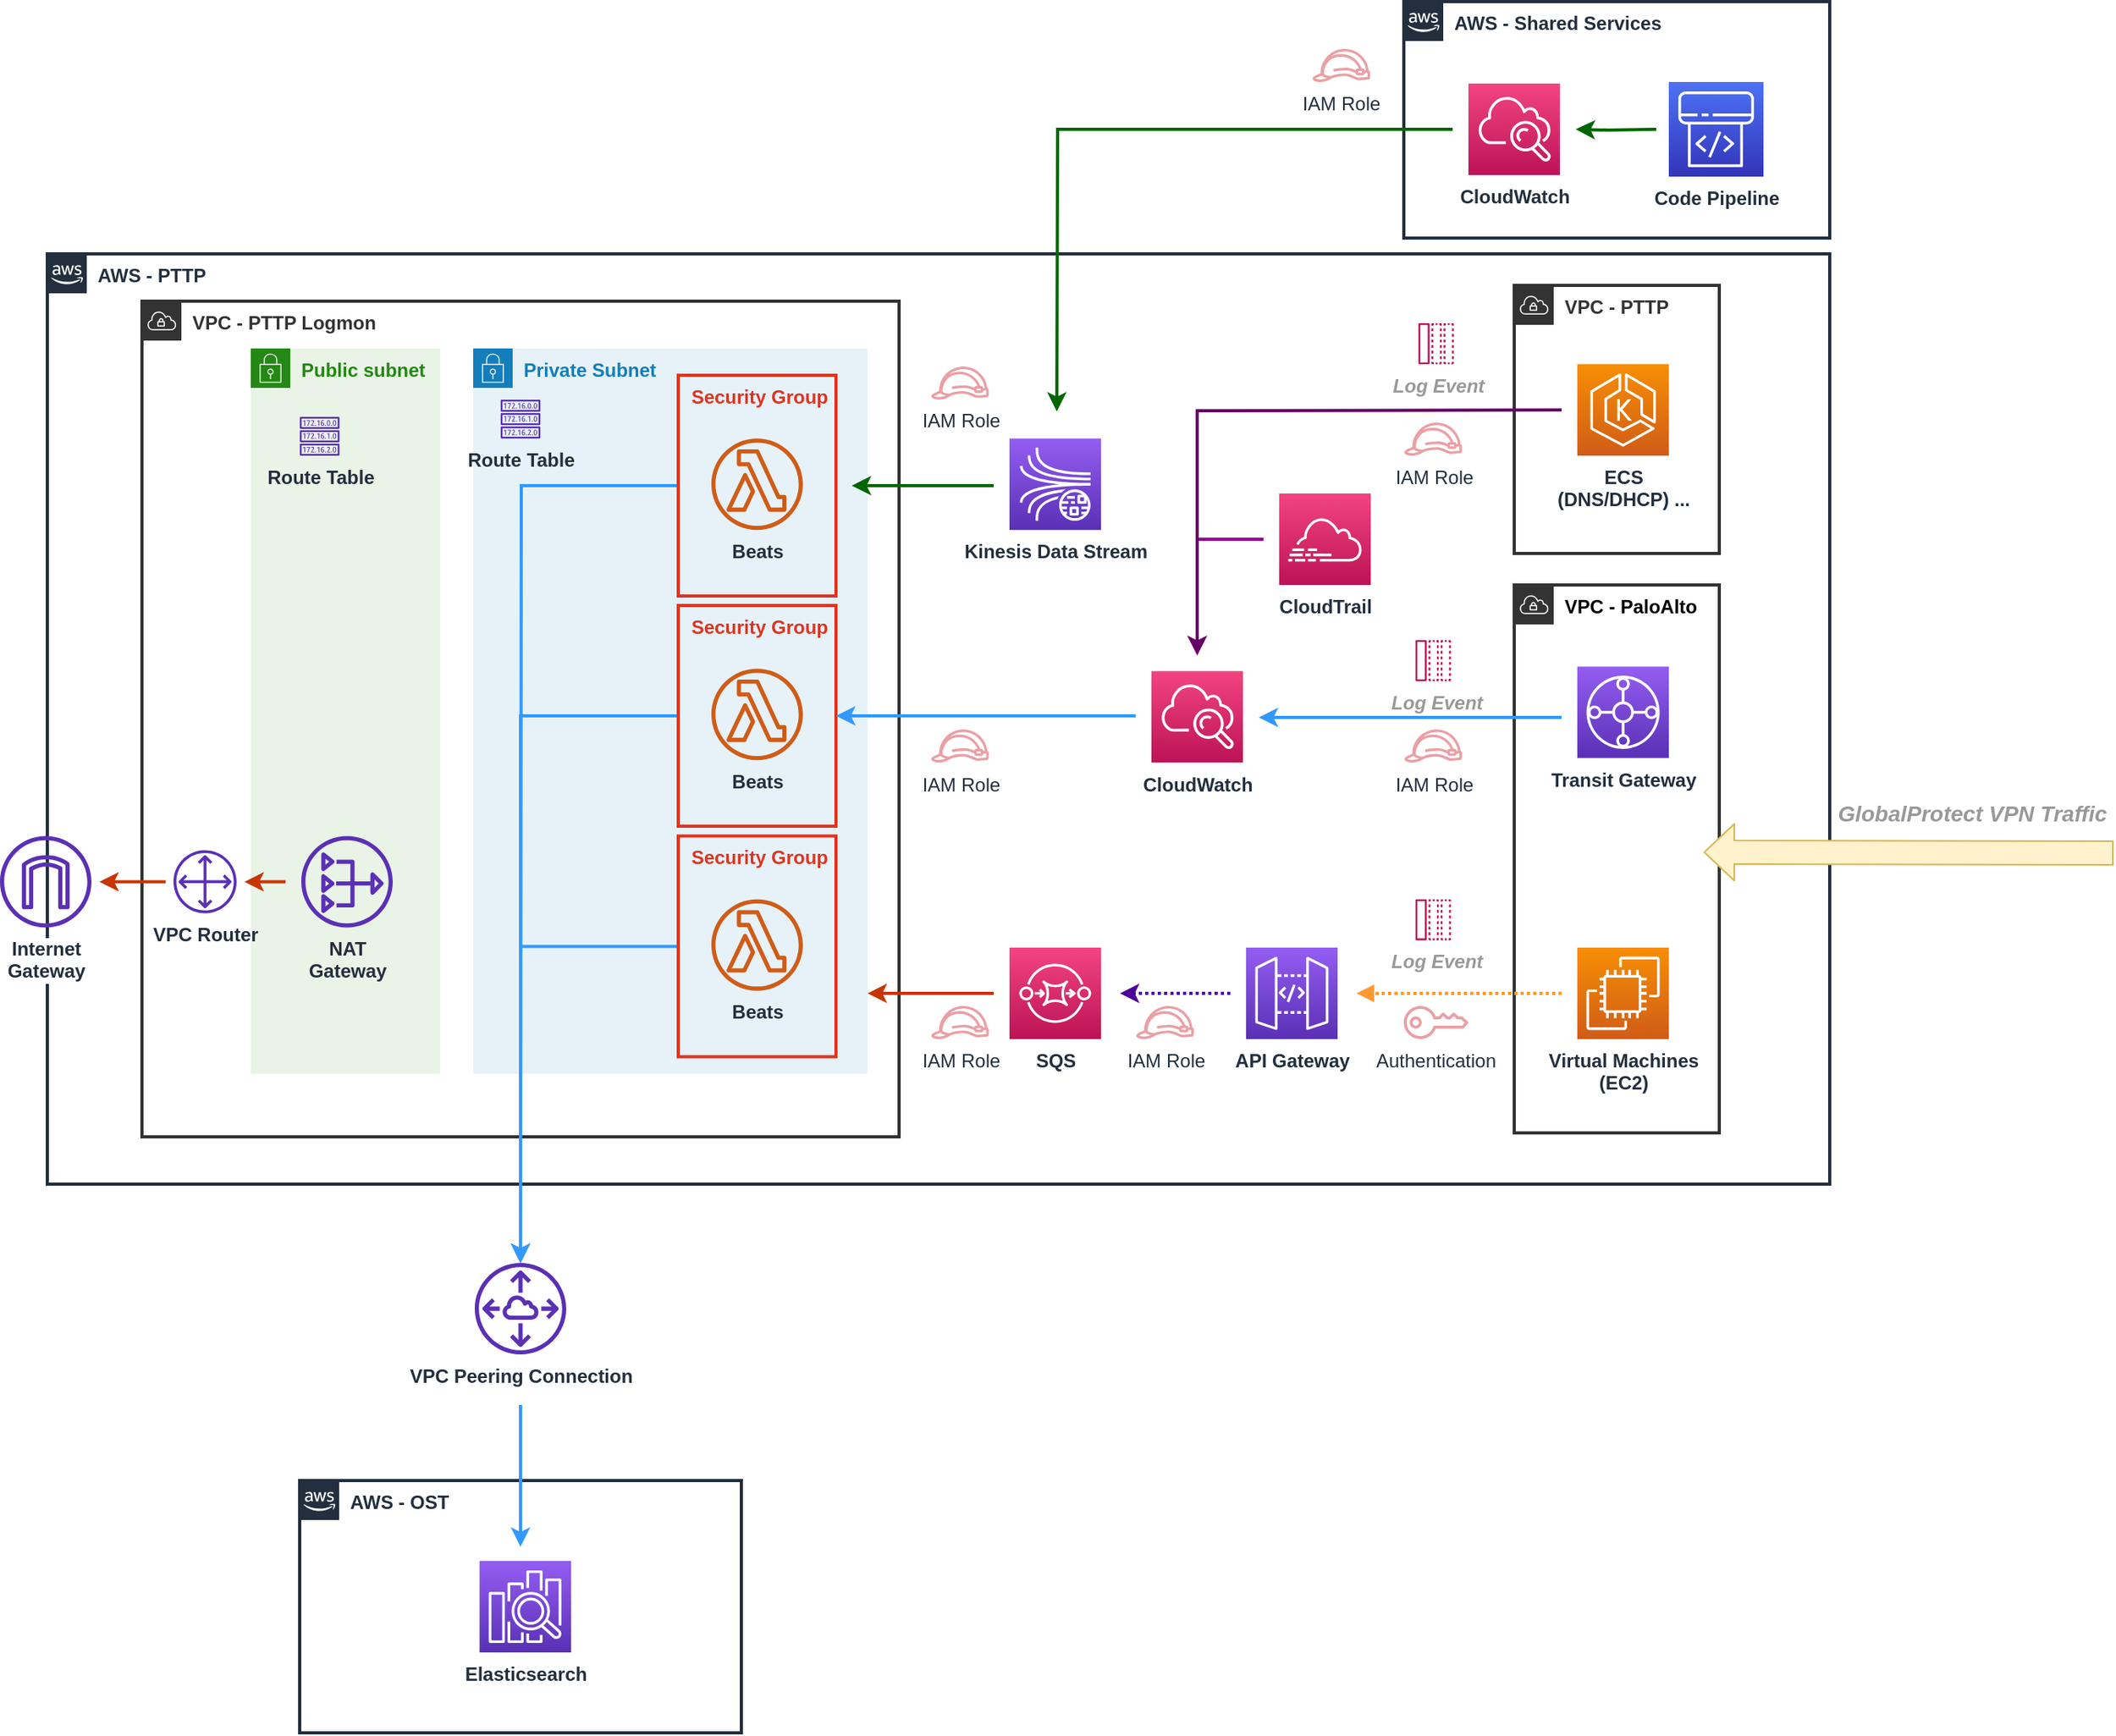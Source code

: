 <mxfile version="13.4.3" type="google"><diagram id="NRtSZhgWgBodxSGUyhXP" name="Page-1"><mxGraphModel dx="1240" dy="799" grid="1" gridSize="10" guides="1" tooltips="1" connect="1" arrows="1" fold="1" page="1" pageScale="1" pageWidth="827" pageHeight="1169" math="0" shadow="0"><root><mxCell id="0"/><mxCell id="1" parent="0"/><mxCell id="eKwEaE78JRi22LYsaHCT-3" value="AWS - PTTP" style="points=[[0,0],[0.25,0],[0.5,0],[0.75,0],[1,0],[1,0.25],[1,0.5],[1,0.75],[1,1],[0.75,1],[0.5,1],[0.25,1],[0,1],[0,0.75],[0,0.5],[0,0.25]];outlineConnect=0;gradientColor=none;html=1;whiteSpace=wrap;fontSize=12;fontStyle=1;shape=mxgraph.aws4.group;grIcon=mxgraph.aws4.group_aws_cloud_alt;strokeColor=#232F3E;fillColor=none;verticalAlign=top;align=left;spacingLeft=30;fontColor=#232F3E;dashed=0;movable=1;resizable=1;rotatable=1;deletable=1;editable=1;connectable=1;strokeWidth=2;" parent="1" vertex="1"><mxGeometry x="140" y="340" width="1130" height="590" as="geometry"/></mxCell><mxCell id="kFiwfX-1XxJwJBJKoC9Z-38" value="&lt;font color=&quot;#333333&quot; style=&quot;font-size: 12px&quot;&gt;VPC -&amp;nbsp;&lt;/font&gt;&lt;span style=&quot;color: rgb(51 , 51 , 51)&quot;&gt;PTTP&lt;/span&gt;&lt;font color=&quot;#333333&quot; style=&quot;font-size: 12px&quot;&gt;&lt;br&gt;&lt;/font&gt;" style="points=[[0,0],[0.25,0],[0.5,0],[0.75,0],[1,0],[1,0.25],[1,0.5],[1,0.75],[1,1],[0.75,1],[0.5,1],[0.25,1],[0,1],[0,0.75],[0,0.5],[0,0.25]];outlineConnect=0;html=1;whiteSpace=wrap;fontSize=12;fontStyle=1;shape=mxgraph.aws4.group;grIcon=mxgraph.aws4.group_vpc;strokeColor=#333333;fillColor=none;verticalAlign=top;align=left;spacingLeft=30;movable=1;resizable=1;rotatable=1;deletable=1;editable=1;connectable=1;strokeWidth=2;" parent="1" vertex="1"><mxGeometry x="1070" y="360" width="130" height="170" as="geometry"/></mxCell><mxCell id="eKwEaE78JRi22LYsaHCT-2" value="&lt;font color=&quot;#333333&quot; style=&quot;font-size: 12px&quot;&gt;VPC - PTTP Logmon&lt;/font&gt;" style="points=[[0,0],[0.25,0],[0.5,0],[0.75,0],[1,0],[1,0.25],[1,0.5],[1,0.75],[1,1],[0.75,1],[0.5,1],[0.25,1],[0,1],[0,0.75],[0,0.5],[0,0.25]];outlineConnect=0;html=1;whiteSpace=wrap;fontSize=12;fontStyle=1;shape=mxgraph.aws4.group;grIcon=mxgraph.aws4.group_vpc;strokeColor=#333333;fillColor=none;verticalAlign=top;align=left;spacingLeft=30;movable=1;resizable=1;rotatable=1;deletable=1;editable=1;connectable=1;strokeWidth=2;" parent="1" vertex="1"><mxGeometry x="200" y="370" width="480" height="530" as="geometry"/></mxCell><mxCell id="kFiwfX-1XxJwJBJKoC9Z-9" value="Public subnet" style="points=[[0,0],[0.25,0],[0.5,0],[0.75,0],[1,0],[1,0.25],[1,0.5],[1,0.75],[1,1],[0.75,1],[0.5,1],[0.25,1],[0,1],[0,0.75],[0,0.5],[0,0.25]];outlineConnect=0;gradientColor=none;html=1;whiteSpace=wrap;fontSize=12;fontStyle=1;shape=mxgraph.aws4.group;grIcon=mxgraph.aws4.group_security_group;grStroke=0;strokeColor=#248814;fillColor=#E9F3E6;verticalAlign=top;align=left;spacingLeft=30;fontColor=#248814;dashed=0;labelBackgroundColor=none;perimeterSpacing=10;" parent="1" vertex="1"><mxGeometry x="269" y="400" width="120" height="460" as="geometry"/></mxCell><mxCell id="23iqtYvEXh0h0okn1yDZ-1" value="AWS - OST" style="points=[[0,0],[0.25,0],[0.5,0],[0.75,0],[1,0],[1,0.25],[1,0.5],[1,0.75],[1,1],[0.75,1],[0.5,1],[0.25,1],[0,1],[0,0.75],[0,0.5],[0,0.25]];outlineConnect=0;gradientColor=none;html=1;whiteSpace=wrap;fontSize=12;fontStyle=1;shape=mxgraph.aws4.group;grIcon=mxgraph.aws4.group_aws_cloud_alt;strokeColor=#232F3E;fillColor=none;verticalAlign=top;align=left;spacingLeft=30;fontColor=#232F3E;dashed=0;movable=1;resizable=1;rotatable=1;deletable=1;editable=1;connectable=1;perimeterSpacing=10;strokeWidth=2;" parent="1" vertex="1"><mxGeometry x="300" y="1118" width="280" height="160" as="geometry"/></mxCell><mxCell id="D5gY8DTlnT3pzs3dd8p8-2" value="&lt;span style=&quot;background-color: rgb(230 , 242 , 248)&quot;&gt;&lt;b&gt;Private Subnet&lt;/b&gt;&lt;/span&gt;" style="points=[[0,0],[0.25,0],[0.5,0],[0.75,0],[1,0],[1,0.25],[1,0.5],[1,0.75],[1,1],[0.75,1],[0.5,1],[0.25,1],[0,1],[0,0.75],[0,0.5],[0,0.25]];outlineConnect=0;gradientColor=none;html=1;whiteSpace=wrap;fontSize=12;fontStyle=0;shape=mxgraph.aws4.group;grIcon=mxgraph.aws4.group_security_group;grStroke=0;strokeColor=#147eba;fillColor=#E6F2F8;verticalAlign=top;align=left;spacingLeft=30;fontColor=#147EBA;dashed=0;labelBackgroundColor=#E6E6E6;" parent="1" vertex="1"><mxGeometry x="410" y="400" width="250" height="460" as="geometry"/></mxCell><mxCell id="eKwEaE78JRi22LYsaHCT-71" value="VPC - PaloAlto" style="points=[[0,0],[0.25,0],[0.5,0],[0.75,0],[1,0],[1,0.25],[1,0.5],[1,0.75],[1,1],[0.75,1],[0.5,1],[0.25,1],[0,1],[0,0.75],[0,0.5],[0,0.25]];outlineConnect=0;html=1;whiteSpace=wrap;fontSize=12;fontStyle=1;shape=mxgraph.aws4.group;grIcon=mxgraph.aws4.group_vpc;strokeColor=#333333;fillColor=none;verticalAlign=top;align=left;spacingLeft=30;dashed=0;strokeWidth=2;" parent="1" vertex="1"><mxGeometry x="1070" y="550" width="130" height="347.5" as="geometry"/></mxCell><mxCell id="eKwEaE78JRi22LYsaHCT-8" value="API Gateway" style="outlineConnect=0;fontColor=#232F3E;gradientColor=#945DF2;gradientDirection=north;fillColor=#5A30B5;strokeColor=#ffffff;dashed=0;verticalLabelPosition=bottom;verticalAlign=top;align=center;html=1;fontSize=12;fontStyle=1;aspect=fixed;shape=mxgraph.aws4.resourceIcon;resIcon=mxgraph.aws4.api_gateway;perimeterSpacing=10;" parent="1" vertex="1"><mxGeometry x="900" y="780.0" width="58" height="58" as="geometry"/></mxCell><mxCell id="kFiwfX-1XxJwJBJKoC9Z-32" style="edgeStyle=orthogonalEdgeStyle;rounded=0;orthogonalLoop=1;jettySize=auto;html=1;strokeColor=#3399FF;strokeWidth=2;" parent="1" target="zZSmY_LpZYbBXEmu641N-7" edge="1"><mxGeometry relative="1" as="geometry"><mxPoint x="1100" y="634" as="sourcePoint"/><Array as="points"><mxPoint x="970" y="634"/></Array></mxGeometry></mxCell><mxCell id="eKwEaE78JRi22LYsaHCT-66" value="Transit Gateway" style="outlineConnect=0;fontColor=#232F3E;gradientColor=#945DF2;gradientDirection=north;fillColor=#5A30B5;strokeColor=#ffffff;dashed=0;verticalLabelPosition=bottom;verticalAlign=top;align=center;html=1;fontSize=12;fontStyle=1;aspect=fixed;shape=mxgraph.aws4.resourceIcon;resIcon=mxgraph.aws4.transit_gateway;perimeterSpacing=10;" parent="1" vertex="1"><mxGeometry x="1110" y="601.75" width="58" height="58" as="geometry"/></mxCell><mxCell id="kFiwfX-1XxJwJBJKoC9Z-40" style="edgeStyle=orthogonalEdgeStyle;rounded=0;orthogonalLoop=1;jettySize=auto;html=1;strokeColor=#990099;strokeWidth=2;fillColor=#e51400;" parent="1" source="eKwEaE78JRi22LYsaHCT-73" target="zZSmY_LpZYbBXEmu641N-7" edge="1"><mxGeometry relative="1" as="geometry"/></mxCell><mxCell id="eKwEaE78JRi22LYsaHCT-73" value="CloudTrail" style="outlineConnect=0;fontColor=#232F3E;gradientColor=#F34482;gradientDirection=north;fillColor=#BC1356;strokeColor=#ffffff;dashed=0;verticalLabelPosition=bottom;verticalAlign=top;align=center;html=1;fontSize=12;fontStyle=1;aspect=fixed;shape=mxgraph.aws4.resourceIcon;resIcon=mxgraph.aws4.cloudtrail;labelPosition=center;perimeterSpacing=10;" parent="1" vertex="1"><mxGeometry x="921" y="492" width="58" height="58" as="geometry"/></mxCell><mxCell id="kFiwfX-1XxJwJBJKoC9Z-41" style="edgeStyle=orthogonalEdgeStyle;rounded=0;orthogonalLoop=1;jettySize=auto;html=1;strokeColor=#660066;strokeWidth=2;" parent="1" target="zZSmY_LpZYbBXEmu641N-7" edge="1"><mxGeometry relative="1" as="geometry"><mxPoint x="1100" y="439" as="sourcePoint"/></mxGeometry></mxCell><mxCell id="bFc5OtMuc5pOj995s9H4-3" value="ECS&lt;br&gt;(DNS/DHCP) ..." style="outlineConnect=0;fontColor=#232F3E;gradientColor=#F78E04;gradientDirection=north;fillColor=#D05C17;strokeColor=#ffffff;dashed=0;verticalLabelPosition=bottom;verticalAlign=top;align=center;html=1;fontSize=12;fontStyle=1;aspect=fixed;shape=mxgraph.aws4.resourceIcon;resIcon=mxgraph.aws4.eks;labelBackgroundColor=none;perimeterSpacing=5;" parent="1" vertex="1"><mxGeometry x="1110" y="410" width="58" height="58" as="geometry"/></mxCell><mxCell id="kFiwfX-1XxJwJBJKoC9Z-36" style="edgeStyle=orthogonalEdgeStyle;rounded=0;orthogonalLoop=1;jettySize=auto;html=1;strokeColor=#3399FF;strokeWidth=2;" parent="1" source="eKwEaE78JRi22LYsaHCT-44" target="ggrdiUFCVDxUSL6IHgnK-2" edge="1"><mxGeometry relative="1" as="geometry"/></mxCell><mxCell id="eKwEaE78JRi22LYsaHCT-44" value=" Security Group" style="fillColor=none;strokeColor=#DD3522;verticalAlign=top;fontStyle=1;fontColor=#DD3522;align=center;strokeWidth=2;horizontal=1;" parent="1" vertex="1"><mxGeometry x="540" y="563" width="100" height="140" as="geometry"/></mxCell><mxCell id="bFc5OtMuc5pOj995s9H4-20" value="&lt;b&gt;Beats&lt;/b&gt;" style="outlineConnect=0;fontColor=#232F3E;gradientColor=none;fillColor=#D05C17;strokeColor=none;dashed=0;verticalLabelPosition=bottom;verticalAlign=top;align=center;html=1;fontSize=12;fontStyle=0;aspect=fixed;pointerEvents=1;shape=mxgraph.aws4.lambda_function;perimeterSpacing=10;" parent="1" vertex="1"><mxGeometry x="560.996" y="603.108" width="58" height="58" as="geometry"/></mxCell><mxCell id="D5gY8DTlnT3pzs3dd8p8-4" value="&lt;span style=&quot;&quot;&gt;Elasticsearch&lt;/span&gt;" style="outlineConnect=0;fontColor=#232F3E;gradientColor=#945DF2;gradientDirection=north;fillColor=#5A30B5;strokeColor=#ffffff;dashed=0;verticalLabelPosition=bottom;verticalAlign=top;align=center;html=1;fontSize=12;fontStyle=1;aspect=fixed;shape=mxgraph.aws4.resourceIcon;resIcon=mxgraph.aws4.elasticsearch_service;labelBackgroundColor=none;" parent="1" vertex="1"><mxGeometry x="414.05" y="1169" width="58" height="58" as="geometry"/></mxCell><mxCell id="kFiwfX-1XxJwJBJKoC9Z-33" style="edgeStyle=orthogonalEdgeStyle;rounded=0;orthogonalLoop=1;jettySize=auto;html=1;entryX=1;entryY=0.5;entryDx=0;entryDy=0;strokeColor=#3399FF;strokeWidth=2;" parent="1" source="zZSmY_LpZYbBXEmu641N-7" target="eKwEaE78JRi22LYsaHCT-44" edge="1"><mxGeometry relative="1" as="geometry"><Array as="points"><mxPoint x="705" y="634"/></Array></mxGeometry></mxCell><mxCell id="zZSmY_LpZYbBXEmu641N-7" value="&lt;b&gt;CloudWatch&lt;/b&gt;" style="outlineConnect=0;fontColor=#232F3E;gradientColor=#F34482;gradientDirection=north;fillColor=#BC1356;strokeColor=#ffffff;dashed=0;verticalLabelPosition=bottom;verticalAlign=top;align=center;html=1;fontSize=12;fontStyle=0;aspect=fixed;shape=mxgraph.aws4.resourceIcon;resIcon=mxgraph.aws4.cloudwatch;labelBackgroundColor=none;perimeterSpacing=10;" parent="1" vertex="1"><mxGeometry x="840" y="604.59" width="58" height="58" as="geometry"/></mxCell><mxCell id="zZSmY_LpZYbBXEmu641N-8" value="&lt;b&gt;Virtual Machines&lt;br&gt;(EC2)&lt;br&gt;&lt;/b&gt;" style="outlineConnect=0;fontColor=#232F3E;gradientColor=#F78E04;gradientDirection=north;fillColor=#D05C17;strokeColor=#ffffff;dashed=0;verticalLabelPosition=bottom;verticalAlign=top;align=center;html=1;fontSize=12;fontStyle=0;aspect=fixed;shape=mxgraph.aws4.resourceIcon;resIcon=mxgraph.aws4.ec2;labelBackgroundColor=none;perimeterSpacing=10;" parent="1" vertex="1"><mxGeometry x="1110" y="780" width="58" height="58" as="geometry"/></mxCell><mxCell id="zZSmY_LpZYbBXEmu641N-12" style="edgeStyle=orthogonalEdgeStyle;orthogonalLoop=1;jettySize=auto;html=1;strokeColor=#FF9933;strokeWidth=2;fontSize=14;fontColor=#999999;fillColor=#ffe6cc;rounded=0;startArrow=none;startFill=0;endArrow=block;endFill=1;dashed=1;dashPattern=1 1;" parent="1" edge="1"><mxGeometry relative="1" as="geometry"><Array as="points"><mxPoint x="1020" y="809.08"/></Array><mxPoint x="1100" y="809" as="sourcePoint"/><mxPoint x="970" y="809" as="targetPoint"/></mxGeometry></mxCell><mxCell id="zZSmY_LpZYbBXEmu641N-10" value="" style="group" parent="1" vertex="1" connectable="0"><mxGeometry x="1050" y="659.75" width="260" height="0.5" as="geometry"/></mxCell><mxCell id="eKwEaE78JRi22LYsaHCT-82" value="" style="shape=flexArrow;endArrow=classic;html=1;strokeColor=#d6b656;strokeWidth=1;fontSize=14;fontColor=#999999;fillColor=#fff2cc;width=15;labelPosition=right;verticalLabelPosition=bottom;align=left;verticalAlign=top;" parent="zZSmY_LpZYbBXEmu641N-10" edge="1"><mxGeometry width="50" height="50" relative="1" as="geometry"><mxPoint x="400" y="60.25" as="sourcePoint"/><mxPoint x="140" y="59.75" as="targetPoint"/></mxGeometry></mxCell><mxCell id="eKwEaE78JRi22LYsaHCT-83" value="GlobalProtect VPN Traffic" style="edgeLabel;html=1;align=center;verticalAlign=top;resizable=0;points=[];fontSize=14;fontColor=#999999;labelPosition=center;verticalLabelPosition=bottom;fontStyle=3" parent="eKwEaE78JRi22LYsaHCT-82" vertex="1" connectable="0"><mxGeometry x="0.414" y="-1" relative="1" as="geometry"><mxPoint x="94" y="-38.65" as="offset"/></mxGeometry></mxCell><mxCell id="23iqtYvEXh0h0okn1yDZ-3" value="&lt;b&gt;&amp;nbsp;Log Event&lt;/b&gt;" style="outlineConnect=0;fontColor=#999999;gradientColor=none;fillColor=#BC1356;strokeColor=none;dashed=0;verticalLabelPosition=bottom;verticalAlign=top;align=center;html=1;fontSize=12;fontStyle=2;aspect=fixed;pointerEvents=1;shape=mxgraph.aws4.message;labelPosition=center;" parent="1" vertex="1"><mxGeometry x="1005.94" y="585" width="25.34" height="26" as="geometry"/></mxCell><mxCell id="ggrdiUFCVDxUSL6IHgnK-2" value="&lt;b&gt;VPC Peering Connection&lt;/b&gt;" style="outlineConnect=0;fontColor=#232F3E;gradientColor=none;fillColor=#5A30B5;strokeColor=none;dashed=0;verticalLabelPosition=bottom;verticalAlign=top;align=center;html=1;fontSize=12;fontStyle=0;aspect=fixed;pointerEvents=1;shape=mxgraph.aws4.peering;" parent="1" vertex="1"><mxGeometry x="411" y="980" width="58" height="58" as="geometry"/></mxCell><mxCell id="kFiwfX-1XxJwJBJKoC9Z-8" value="" style="endArrow=classic;html=1;strokeWidth=2;strokeColor=#3399FF;" parent="1" edge="1"><mxGeometry width="50" height="50" relative="1" as="geometry"><mxPoint x="440" y="1070" as="sourcePoint"/><mxPoint x="440" y="1160" as="targetPoint"/></mxGeometry></mxCell><mxCell id="kFiwfX-1XxJwJBJKoC9Z-15" style="edgeStyle=orthogonalEdgeStyle;rounded=0;orthogonalLoop=1;jettySize=auto;html=1;strokeColor=#C73500;strokeWidth=2;fillColor=#fa6800;" parent="1" source="kFiwfX-1XxJwJBJKoC9Z-10" target="kFiwfX-1XxJwJBJKoC9Z-13" edge="1"><mxGeometry relative="1" as="geometry"/></mxCell><mxCell id="kFiwfX-1XxJwJBJKoC9Z-10" value="&lt;b&gt;NAT&lt;br&gt;Gateway&lt;/b&gt;" style="outlineConnect=0;fontColor=#232F3E;gradientColor=none;fillColor=#5A30B5;strokeColor=none;dashed=0;verticalLabelPosition=bottom;verticalAlign=top;align=center;html=1;fontSize=12;fontStyle=0;aspect=fixed;pointerEvents=1;shape=mxgraph.aws4.nat_gateway;labelBackgroundColor=none;perimeterSpacing=10;" parent="1" vertex="1"><mxGeometry x="301" y="709.21" width="58" height="58" as="geometry"/></mxCell><mxCell id="kFiwfX-1XxJwJBJKoC9Z-12" value="&lt;b&gt;Internet&lt;br&gt;Gateway&lt;/b&gt;" style="outlineConnect=0;fontColor=#232F3E;gradientColor=none;fillColor=#5A30B5;strokeColor=none;dashed=0;verticalLabelPosition=bottom;verticalAlign=top;align=center;html=1;fontSize=12;fontStyle=0;aspect=fixed;pointerEvents=1;shape=mxgraph.aws4.internet_gateway;labelBackgroundColor=#ffffff;perimeterSpacing=5;" parent="1" vertex="1"><mxGeometry x="110" y="709.21" width="58" height="58" as="geometry"/></mxCell><mxCell id="kFiwfX-1XxJwJBJKoC9Z-16" style="edgeStyle=orthogonalEdgeStyle;rounded=0;orthogonalLoop=1;jettySize=auto;html=1;strokeColor=#C73500;strokeWidth=2;fillColor=#fa6800;" parent="1" source="kFiwfX-1XxJwJBJKoC9Z-13" target="kFiwfX-1XxJwJBJKoC9Z-12" edge="1"><mxGeometry relative="1" as="geometry"/></mxCell><mxCell id="kFiwfX-1XxJwJBJKoC9Z-13" value="&lt;b&gt;VPC Router&lt;/b&gt;" style="outlineConnect=0;fontColor=#232F3E;gradientColor=none;fillColor=#5A30B5;strokeColor=none;dashed=0;verticalLabelPosition=bottom;verticalAlign=top;align=center;html=1;fontSize=12;fontStyle=0;aspect=fixed;pointerEvents=1;shape=mxgraph.aws4.customer_gateway;labelBackgroundColor=none;perimeterSpacing=5;" parent="1" vertex="1"><mxGeometry x="220" y="718.21" width="40" height="40" as="geometry"/></mxCell><mxCell id="kFiwfX-1XxJwJBJKoC9Z-35" style="edgeStyle=orthogonalEdgeStyle;rounded=0;orthogonalLoop=1;jettySize=auto;html=1;strokeColor=#3399FF;strokeWidth=2;" parent="1" source="kFiwfX-1XxJwJBJKoC9Z-20" target="ggrdiUFCVDxUSL6IHgnK-2" edge="1"><mxGeometry relative="1" as="geometry"/></mxCell><mxCell id="kFiwfX-1XxJwJBJKoC9Z-20" value=" Security Group" style="fillColor=none;strokeColor=#DD3522;verticalAlign=top;fontStyle=1;fontColor=#DD3522;align=center;strokeWidth=2;horizontal=1;" parent="1" vertex="1"><mxGeometry x="540" y="709.21" width="100" height="140" as="geometry"/></mxCell><mxCell id="kFiwfX-1XxJwJBJKoC9Z-21" value="&lt;b&gt;Beats&lt;/b&gt;" style="outlineConnect=0;fontColor=#232F3E;gradientColor=none;fillColor=#D05C17;strokeColor=none;dashed=0;verticalLabelPosition=bottom;verticalAlign=top;align=center;html=1;fontSize=12;fontStyle=0;aspect=fixed;pointerEvents=1;shape=mxgraph.aws4.lambda_function;perimeterSpacing=10;" parent="1" vertex="1"><mxGeometry x="560.996" y="749.318" width="58" height="58" as="geometry"/></mxCell><mxCell id="kFiwfX-1XxJwJBJKoC9Z-25" style="edgeStyle=orthogonalEdgeStyle;rounded=0;orthogonalLoop=1;jettySize=auto;html=1;strokeColor=#C73500;strokeWidth=2;fillColor=#fa6800;" parent="1" edge="1"><mxGeometry relative="1" as="geometry"><mxPoint x="660" y="809.0" as="targetPoint"/><mxPoint x="740" y="809" as="sourcePoint"/></mxGeometry></mxCell><mxCell id="kFiwfX-1XxJwJBJKoC9Z-19" value="SQS" style="outlineConnect=0;fontColor=#232F3E;gradientColor=#F34482;gradientDirection=north;fillColor=#BC1356;strokeColor=#ffffff;dashed=0;verticalLabelPosition=bottom;verticalAlign=top;align=center;html=1;fontSize=12;fontStyle=1;aspect=fixed;shape=mxgraph.aws4.resourceIcon;resIcon=mxgraph.aws4.sqs;" parent="1" vertex="1"><mxGeometry x="750" y="780" width="58" height="58" as="geometry"/></mxCell><mxCell id="kFiwfX-1XxJwJBJKoC9Z-24" style="edgeStyle=orthogonalEdgeStyle;rounded=0;orthogonalLoop=1;jettySize=auto;html=1;fontColor=#FF9933;strokeWidth=2;strokeColor=#4C0099;dashed=1;dashPattern=1 1;fillColor=#fa6800;" parent="1" source="eKwEaE78JRi22LYsaHCT-8" edge="1"><mxGeometry relative="1" as="geometry"><mxPoint x="820" y="809" as="targetPoint"/><mxPoint x="780" y="808.947" as="sourcePoint"/></mxGeometry></mxCell><mxCell id="kFiwfX-1XxJwJBJKoC9Z-37" value="&lt;b&gt;&amp;nbsp;Log Event&lt;/b&gt;" style="outlineConnect=0;fontColor=#999999;gradientColor=none;fillColor=#BC1356;strokeColor=none;dashed=0;verticalLabelPosition=bottom;verticalAlign=top;align=center;html=1;fontSize=12;fontStyle=2;aspect=fixed;pointerEvents=1;shape=mxgraph.aws4.message;labelPosition=center;" parent="1" vertex="1"><mxGeometry x="1005.95" y="749.32" width="25.34" height="26" as="geometry"/></mxCell><mxCell id="kFiwfX-1XxJwJBJKoC9Z-43" value="&lt;b&gt;&amp;nbsp;Log Event&lt;/b&gt;" style="outlineConnect=0;fontColor=#999999;gradientColor=none;fillColor=#BC1356;strokeColor=none;dashed=0;verticalLabelPosition=bottom;verticalAlign=top;align=center;html=1;fontSize=12;fontStyle=2;aspect=fixed;pointerEvents=1;shape=mxgraph.aws4.message;labelPosition=center;" parent="1" vertex="1"><mxGeometry x="1007.81" y="384" width="25.34" height="26" as="geometry"/></mxCell><mxCell id="xzXCRUANvD2MAK-M5zkJ-6" value="&lt;b&gt;Route Table&lt;/b&gt;" style="outlineConnect=0;fontColor=#232F3E;gradientColor=none;fillColor=#5A30B5;strokeColor=none;dashed=0;verticalLabelPosition=bottom;verticalAlign=top;align=center;html=1;fontSize=12;fontStyle=0;aspect=fixed;pointerEvents=1;shape=mxgraph.aws4.route_table;labelBackgroundColor=none;perimeterSpacing=10;" parent="1" vertex="1"><mxGeometry x="300" y="443.34" width="25.31" height="24.66" as="geometry"/></mxCell><mxCell id="bCTB_DuY5yDsyvzozc9a-4" value="IAM Role" style="outlineConnect=0;fontColor=#232F3E;gradientColor=none;fillColor=#C7131F;strokeColor=none;dashed=0;verticalLabelPosition=bottom;verticalAlign=top;align=center;html=1;fontSize=12;fontStyle=0;aspect=fixed;pointerEvents=1;shape=mxgraph.aws4.role;opacity=40;" parent="1" vertex="1"><mxGeometry x="830" y="817" width="37.23" height="21" as="geometry"/></mxCell><mxCell id="bCTB_DuY5yDsyvzozc9a-5" value="IAM Role" style="outlineConnect=0;fontColor=#232F3E;gradientColor=none;fillColor=#C7131F;strokeColor=none;dashed=0;verticalLabelPosition=bottom;verticalAlign=top;align=center;html=1;fontSize=12;fontStyle=0;aspect=fixed;pointerEvents=1;shape=mxgraph.aws4.role;opacity=40;" parent="1" vertex="1"><mxGeometry x="1000" y="641.59" width="37.23" height="21" as="geometry"/></mxCell><mxCell id="bCTB_DuY5yDsyvzozc9a-6" value="IAM Role" style="outlineConnect=0;fontColor=#232F3E;gradientColor=none;fillColor=#C7131F;strokeColor=none;dashed=0;verticalLabelPosition=bottom;verticalAlign=top;align=center;html=1;fontSize=12;fontStyle=0;aspect=fixed;pointerEvents=1;shape=mxgraph.aws4.role;opacity=40;" parent="1" vertex="1"><mxGeometry x="1000" y="447" width="37.23" height="21" as="geometry"/></mxCell><mxCell id="bCTB_DuY5yDsyvzozc9a-7" value="IAM Role" style="outlineConnect=0;fontColor=#232F3E;gradientColor=none;fillColor=#C7131F;strokeColor=none;dashed=0;verticalLabelPosition=bottom;verticalAlign=top;align=center;html=1;fontSize=12;fontStyle=0;aspect=fixed;pointerEvents=1;shape=mxgraph.aws4.role;opacity=40;" parent="1" vertex="1"><mxGeometry x="700" y="817" width="37.23" height="21" as="geometry"/></mxCell><mxCell id="bCTB_DuY5yDsyvzozc9a-8" value="Authentication" style="outlineConnect=0;fontColor=#232F3E;gradientColor=none;fillColor=#C7131F;strokeColor=none;dashed=0;verticalLabelPosition=bottom;verticalAlign=top;align=center;html=1;fontSize=12;fontStyle=0;aspect=fixed;pointerEvents=1;shape=mxgraph.aws4.addon;opacity=40;" parent="1" vertex="1"><mxGeometry x="1000" y="817" width="40.95" height="21" as="geometry"/></mxCell><mxCell id="bCTB_DuY5yDsyvzozc9a-11" value="IAM Role" style="outlineConnect=0;fontColor=#232F3E;gradientColor=none;fillColor=#C7131F;strokeColor=none;dashed=0;verticalLabelPosition=bottom;verticalAlign=top;align=center;html=1;fontSize=12;fontStyle=0;aspect=fixed;pointerEvents=1;shape=mxgraph.aws4.role;opacity=40;" parent="1" vertex="1"><mxGeometry x="700" y="641.59" width="37.23" height="21" as="geometry"/></mxCell><mxCell id="FvvHuNG4PcBOVV_9wn_t-1" value="AWS - Shared Services" style="points=[[0,0],[0.25,0],[0.5,0],[0.75,0],[1,0],[1,0.25],[1,0.5],[1,0.75],[1,1],[0.75,1],[0.5,1],[0.25,1],[0,1],[0,0.75],[0,0.5],[0,0.25]];outlineConnect=0;gradientColor=none;html=1;whiteSpace=wrap;fontSize=12;fontStyle=1;shape=mxgraph.aws4.group;grIcon=mxgraph.aws4.group_aws_cloud_alt;strokeColor=#232F3E;fillColor=none;verticalAlign=top;align=left;spacingLeft=30;fontColor=#232F3E;dashed=0;movable=1;resizable=1;rotatable=1;deletable=1;editable=1;connectable=1;strokeWidth=2;" vertex="1" parent="1"><mxGeometry x="1000" y="180" width="270" height="150" as="geometry"/></mxCell><mxCell id="FvvHuNG4PcBOVV_9wn_t-8" style="edgeStyle=orthogonalEdgeStyle;rounded=0;orthogonalLoop=1;jettySize=auto;html=1;strokeColor=#006600;strokeWidth=2;" edge="1" parent="1" target="FvvHuNG4PcBOVV_9wn_t-4"><mxGeometry relative="1" as="geometry"><mxPoint x="1160" y="261" as="sourcePoint"/></mxGeometry></mxCell><mxCell id="FvvHuNG4PcBOVV_9wn_t-2" value="&lt;b&gt;Code Pipeline&lt;/b&gt;" style="outlineConnect=0;fontColor=#232F3E;gradientColor=#4D72F3;gradientDirection=north;fillColor=#3334B9;strokeColor=#ffffff;dashed=0;verticalLabelPosition=bottom;verticalAlign=top;align=center;html=1;fontSize=12;fontStyle=0;aspect=fixed;shape=mxgraph.aws4.resourceIcon;resIcon=mxgraph.aws4.codepipeline;" vertex="1" parent="1"><mxGeometry x="1168" y="231" width="60" height="60" as="geometry"/></mxCell><mxCell id="FvvHuNG4PcBOVV_9wn_t-9" style="edgeStyle=orthogonalEdgeStyle;rounded=0;orthogonalLoop=1;jettySize=auto;html=1;strokeColor=#006600;strokeWidth=2;" edge="1" parent="1" source="FvvHuNG4PcBOVV_9wn_t-4"><mxGeometry relative="1" as="geometry"><mxPoint x="1070" y="270" as="sourcePoint"/><mxPoint x="780" y="440" as="targetPoint"/></mxGeometry></mxCell><mxCell id="FvvHuNG4PcBOVV_9wn_t-4" value="&lt;b&gt;CloudWatch&lt;/b&gt;" style="outlineConnect=0;fontColor=#232F3E;gradientColor=#F34482;gradientDirection=north;fillColor=#BC1356;strokeColor=#ffffff;dashed=0;verticalLabelPosition=bottom;verticalAlign=top;align=center;html=1;fontSize=12;fontStyle=0;aspect=fixed;shape=mxgraph.aws4.resourceIcon;resIcon=mxgraph.aws4.cloudwatch;labelBackgroundColor=none;perimeterSpacing=10;" vertex="1" parent="1"><mxGeometry x="1040.95" y="232.0" width="58" height="58" as="geometry"/></mxCell><mxCell id="FvvHuNG4PcBOVV_9wn_t-11" style="edgeStyle=orthogonalEdgeStyle;rounded=0;orthogonalLoop=1;jettySize=auto;html=1;strokeColor=#3399FF;strokeWidth=2;" edge="1" parent="1" source="FvvHuNG4PcBOVV_9wn_t-5"><mxGeometry relative="1" as="geometry"><mxPoint x="440" y="980" as="targetPoint"/></mxGeometry></mxCell><mxCell id="FvvHuNG4PcBOVV_9wn_t-5" value=" Security Group" style="fillColor=none;strokeColor=#DD3522;verticalAlign=top;fontStyle=1;fontColor=#DD3522;align=center;strokeWidth=2;horizontal=1;" vertex="1" parent="1"><mxGeometry x="540" y="417" width="100" height="140" as="geometry"/></mxCell><mxCell id="FvvHuNG4PcBOVV_9wn_t-6" value="&lt;b&gt;Beats&lt;/b&gt;" style="outlineConnect=0;fontColor=#232F3E;gradientColor=none;fillColor=#D05C17;strokeColor=none;dashed=0;verticalLabelPosition=bottom;verticalAlign=top;align=center;html=1;fontSize=12;fontStyle=0;aspect=fixed;pointerEvents=1;shape=mxgraph.aws4.lambda_function;perimeterSpacing=10;" vertex="1" parent="1"><mxGeometry x="560.996" y="457.108" width="58" height="58" as="geometry"/></mxCell><mxCell id="FvvHuNG4PcBOVV_9wn_t-10" style="edgeStyle=orthogonalEdgeStyle;rounded=0;orthogonalLoop=1;jettySize=auto;html=1;strokeColor=#006600;strokeWidth=2;" edge="1" parent="1"><mxGeometry relative="1" as="geometry"><mxPoint x="740" y="487" as="sourcePoint"/><mxPoint x="650" y="487" as="targetPoint"/></mxGeometry></mxCell><mxCell id="FvvHuNG4PcBOVV_9wn_t-7" value="&lt;b&gt;Kinesis Data Stream&lt;/b&gt;" style="outlineConnect=0;fontColor=#232F3E;gradientColor=#945DF2;gradientDirection=north;fillColor=#5A30B5;strokeColor=#ffffff;dashed=0;verticalLabelPosition=bottom;verticalAlign=top;align=center;html=1;fontSize=12;fontStyle=0;aspect=fixed;shape=mxgraph.aws4.resourceIcon;resIcon=mxgraph.aws4.kinesis_data_streams;" vertex="1" parent="1"><mxGeometry x="750" y="457.11" width="58" height="58" as="geometry"/></mxCell><mxCell id="xzXCRUANvD2MAK-M5zkJ-4" value="&lt;b&gt;Route Table&lt;/b&gt;" style="outlineConnect=0;fontColor=#232F3E;gradientColor=none;fillColor=#5A30B5;strokeColor=none;dashed=0;verticalLabelPosition=bottom;verticalAlign=top;align=center;html=1;fontSize=12;fontStyle=0;aspect=fixed;pointerEvents=1;shape=mxgraph.aws4.route_table;labelBackgroundColor=none;perimeterSpacing=10;" parent="1" vertex="1"><mxGeometry x="427.35" y="432.45" width="25.31" height="24.66" as="geometry"/></mxCell><mxCell id="FvvHuNG4PcBOVV_9wn_t-14" value="IAM Role" style="outlineConnect=0;fontColor=#232F3E;gradientColor=none;fillColor=#C7131F;strokeColor=none;dashed=0;verticalLabelPosition=bottom;verticalAlign=top;align=center;html=1;fontSize=12;fontStyle=0;aspect=fixed;pointerEvents=1;shape=mxgraph.aws4.role;opacity=40;" vertex="1" parent="1"><mxGeometry x="941.77" y="210" width="37.23" height="21" as="geometry"/></mxCell><mxCell id="FvvHuNG4PcBOVV_9wn_t-15" value="IAM Role" style="outlineConnect=0;fontColor=#232F3E;gradientColor=none;fillColor=#C7131F;strokeColor=none;dashed=0;verticalLabelPosition=bottom;verticalAlign=top;align=center;html=1;fontSize=12;fontStyle=0;aspect=fixed;pointerEvents=1;shape=mxgraph.aws4.role;opacity=40;" vertex="1" parent="1"><mxGeometry x="700" y="411.45" width="37.23" height="21" as="geometry"/></mxCell></root></mxGraphModel></diagram></mxfile>